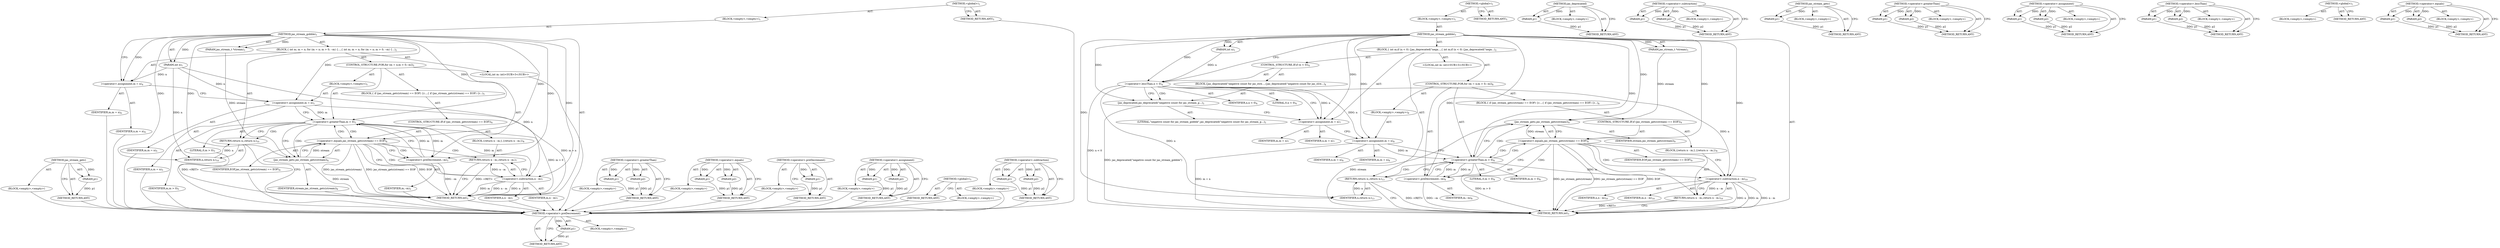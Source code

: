 digraph "&lt;operator&gt;.equals" {
vulnerable_77 [label=<(METHOD,jas_stream_getc)>];
vulnerable_78 [label=<(PARAM,p1)>];
vulnerable_79 [label=<(BLOCK,&lt;empty&gt;,&lt;empty&gt;)>];
vulnerable_80 [label=<(METHOD_RETURN,ANY)>];
vulnerable_6 [label=<(METHOD,&lt;global&gt;)<SUB>1</SUB>>];
vulnerable_7 [label=<(BLOCK,&lt;empty&gt;,&lt;empty&gt;)<SUB>1</SUB>>];
vulnerable_8 [label=<(METHOD,jas_stream_gobble)<SUB>1</SUB>>];
vulnerable_9 [label=<(PARAM,jas_stream_t *stream)<SUB>1</SUB>>];
vulnerable_10 [label=<(PARAM,int n)<SUB>1</SUB>>];
vulnerable_11 [label=<(BLOCK,{
 	int m;
 	m = n;
 	for (m = n; m &gt; 0; --m) {...,{
 	int m;
 	m = n;
 	for (m = n; m &gt; 0; --m) {...)<SUB>2</SUB>>];
vulnerable_12 [label="<(LOCAL,int m: int)<SUB>3</SUB>>"];
vulnerable_13 [label=<(&lt;operator&gt;.assignment,m = n)<SUB>4</SUB>>];
vulnerable_14 [label=<(IDENTIFIER,m,m = n)<SUB>4</SUB>>];
vulnerable_15 [label=<(IDENTIFIER,n,m = n)<SUB>4</SUB>>];
vulnerable_16 [label=<(CONTROL_STRUCTURE,FOR,for (m = n;m &gt; 0;--m))<SUB>5</SUB>>];
vulnerable_17 [label=<(BLOCK,&lt;empty&gt;,&lt;empty&gt;)<SUB>5</SUB>>];
vulnerable_18 [label=<(&lt;operator&gt;.assignment,m = n)<SUB>5</SUB>>];
vulnerable_19 [label=<(IDENTIFIER,m,m = n)<SUB>5</SUB>>];
vulnerable_20 [label=<(IDENTIFIER,n,m = n)<SUB>5</SUB>>];
vulnerable_21 [label=<(&lt;operator&gt;.greaterThan,m &gt; 0)<SUB>5</SUB>>];
vulnerable_22 [label=<(IDENTIFIER,m,m &gt; 0)<SUB>5</SUB>>];
vulnerable_23 [label=<(LITERAL,0,m &gt; 0)<SUB>5</SUB>>];
vulnerable_24 [label=<(&lt;operator&gt;.preDecrement,--m)<SUB>5</SUB>>];
vulnerable_25 [label=<(IDENTIFIER,m,--m)<SUB>5</SUB>>];
vulnerable_26 [label=<(BLOCK,{
 		if (jas_stream_getc(stream) == EOF) {
			r...,{
 		if (jas_stream_getc(stream) == EOF) {
			r...)<SUB>5</SUB>>];
vulnerable_27 [label=<(CONTROL_STRUCTURE,IF,if (jas_stream_getc(stream) == EOF))<SUB>6</SUB>>];
vulnerable_28 [label=<(&lt;operator&gt;.equals,jas_stream_getc(stream) == EOF)<SUB>6</SUB>>];
vulnerable_29 [label=<(jas_stream_getc,jas_stream_getc(stream))<SUB>6</SUB>>];
vulnerable_30 [label=<(IDENTIFIER,stream,jas_stream_getc(stream))<SUB>6</SUB>>];
vulnerable_31 [label=<(IDENTIFIER,EOF,jas_stream_getc(stream) == EOF)<SUB>6</SUB>>];
vulnerable_32 [label=<(BLOCK,{
			return n - m;
		},{
			return n - m;
		})<SUB>6</SUB>>];
vulnerable_33 [label=<(RETURN,return n - m;,return n - m;)<SUB>7</SUB>>];
vulnerable_34 [label=<(&lt;operator&gt;.subtraction,n - m)<SUB>7</SUB>>];
vulnerable_35 [label=<(IDENTIFIER,n,n - m)<SUB>7</SUB>>];
vulnerable_36 [label=<(IDENTIFIER,m,n - m)<SUB>7</SUB>>];
vulnerable_37 [label=<(RETURN,return n;,return n;)<SUB>10</SUB>>];
vulnerable_38 [label=<(IDENTIFIER,n,return n;)<SUB>10</SUB>>];
vulnerable_39 [label=<(METHOD_RETURN,int)<SUB>1</SUB>>];
vulnerable_41 [label=<(METHOD_RETURN,ANY)<SUB>1</SUB>>];
vulnerable_63 [label=<(METHOD,&lt;operator&gt;.greaterThan)>];
vulnerable_64 [label=<(PARAM,p1)>];
vulnerable_65 [label=<(PARAM,p2)>];
vulnerable_66 [label=<(BLOCK,&lt;empty&gt;,&lt;empty&gt;)>];
vulnerable_67 [label=<(METHOD_RETURN,ANY)>];
vulnerable_72 [label=<(METHOD,&lt;operator&gt;.equals)>];
vulnerable_73 [label=<(PARAM,p1)>];
vulnerable_74 [label=<(PARAM,p2)>];
vulnerable_75 [label=<(BLOCK,&lt;empty&gt;,&lt;empty&gt;)>];
vulnerable_76 [label=<(METHOD_RETURN,ANY)>];
vulnerable_68 [label=<(METHOD,&lt;operator&gt;.preDecrement)>];
vulnerable_69 [label=<(PARAM,p1)>];
vulnerable_70 [label=<(BLOCK,&lt;empty&gt;,&lt;empty&gt;)>];
vulnerable_71 [label=<(METHOD_RETURN,ANY)>];
vulnerable_58 [label=<(METHOD,&lt;operator&gt;.assignment)>];
vulnerable_59 [label=<(PARAM,p1)>];
vulnerable_60 [label=<(PARAM,p2)>];
vulnerable_61 [label=<(BLOCK,&lt;empty&gt;,&lt;empty&gt;)>];
vulnerable_62 [label=<(METHOD_RETURN,ANY)>];
vulnerable_52 [label=<(METHOD,&lt;global&gt;)<SUB>1</SUB>>];
vulnerable_53 [label=<(BLOCK,&lt;empty&gt;,&lt;empty&gt;)>];
vulnerable_54 [label=<(METHOD_RETURN,ANY)>];
vulnerable_81 [label=<(METHOD,&lt;operator&gt;.subtraction)>];
vulnerable_82 [label=<(PARAM,p1)>];
vulnerable_83 [label=<(PARAM,p2)>];
vulnerable_84 [label=<(BLOCK,&lt;empty&gt;,&lt;empty&gt;)>];
vulnerable_85 [label=<(METHOD_RETURN,ANY)>];
fixed_86 [label=<(METHOD,&lt;operator&gt;.preDecrement)>];
fixed_87 [label=<(PARAM,p1)>];
fixed_88 [label=<(BLOCK,&lt;empty&gt;,&lt;empty&gt;)>];
fixed_89 [label=<(METHOD_RETURN,ANY)>];
fixed_6 [label=<(METHOD,&lt;global&gt;)<SUB>1</SUB>>];
fixed_7 [label=<(BLOCK,&lt;empty&gt;,&lt;empty&gt;)<SUB>1</SUB>>];
fixed_8 [label=<(METHOD,jas_stream_gobble)<SUB>1</SUB>>];
fixed_9 [label=<(PARAM,jas_stream_t *stream)<SUB>1</SUB>>];
fixed_10 [label=<(PARAM,int n)<SUB>1</SUB>>];
fixed_11 [label=<(BLOCK,{
 	int m;
	if (n &lt; 0) {
		jas_deprecated(&quot;nega...,{
 	int m;
	if (n &lt; 0) {
		jas_deprecated(&quot;nega...)<SUB>2</SUB>>];
fixed_12 [label="<(LOCAL,int m: int)<SUB>3</SUB>>"];
fixed_13 [label=<(CONTROL_STRUCTURE,IF,if (n &lt; 0))<SUB>4</SUB>>];
fixed_14 [label=<(&lt;operator&gt;.lessThan,n &lt; 0)<SUB>4</SUB>>];
fixed_15 [label=<(IDENTIFIER,n,n &lt; 0)<SUB>4</SUB>>];
fixed_16 [label=<(LITERAL,0,n &lt; 0)<SUB>4</SUB>>];
fixed_17 [label=<(BLOCK,{
		jas_deprecated(&quot;negative count for jas_stre...,{
		jas_deprecated(&quot;negative count for jas_stre...)<SUB>4</SUB>>];
fixed_18 [label=<(jas_deprecated,jas_deprecated(&quot;negative count for jas_stream_g...)<SUB>5</SUB>>];
fixed_19 [label=<(LITERAL,&quot;negative count for jas_stream_gobble&quot;,jas_deprecated(&quot;negative count for jas_stream_g...)<SUB>5</SUB>>];
fixed_20 [label=<(&lt;operator&gt;.assignment,m = n)<SUB>7</SUB>>];
fixed_21 [label=<(IDENTIFIER,m,m = n)<SUB>7</SUB>>];
fixed_22 [label=<(IDENTIFIER,n,m = n)<SUB>7</SUB>>];
fixed_23 [label=<(CONTROL_STRUCTURE,FOR,for (m = n;m &gt; 0;--m))<SUB>8</SUB>>];
fixed_24 [label=<(BLOCK,&lt;empty&gt;,&lt;empty&gt;)<SUB>8</SUB>>];
fixed_25 [label=<(&lt;operator&gt;.assignment,m = n)<SUB>8</SUB>>];
fixed_26 [label=<(IDENTIFIER,m,m = n)<SUB>8</SUB>>];
fixed_27 [label=<(IDENTIFIER,n,m = n)<SUB>8</SUB>>];
fixed_28 [label=<(&lt;operator&gt;.greaterThan,m &gt; 0)<SUB>8</SUB>>];
fixed_29 [label=<(IDENTIFIER,m,m &gt; 0)<SUB>8</SUB>>];
fixed_30 [label=<(LITERAL,0,m &gt; 0)<SUB>8</SUB>>];
fixed_31 [label=<(&lt;operator&gt;.preDecrement,--m)<SUB>8</SUB>>];
fixed_32 [label=<(IDENTIFIER,m,--m)<SUB>8</SUB>>];
fixed_33 [label=<(BLOCK,{
 		if (jas_stream_getc(stream) == EOF) {
			r...,{
 		if (jas_stream_getc(stream) == EOF) {
			r...)<SUB>8</SUB>>];
fixed_34 [label=<(CONTROL_STRUCTURE,IF,if (jas_stream_getc(stream) == EOF))<SUB>9</SUB>>];
fixed_35 [label=<(&lt;operator&gt;.equals,jas_stream_getc(stream) == EOF)<SUB>9</SUB>>];
fixed_36 [label=<(jas_stream_getc,jas_stream_getc(stream))<SUB>9</SUB>>];
fixed_37 [label=<(IDENTIFIER,stream,jas_stream_getc(stream))<SUB>9</SUB>>];
fixed_38 [label=<(IDENTIFIER,EOF,jas_stream_getc(stream) == EOF)<SUB>9</SUB>>];
fixed_39 [label=<(BLOCK,{
			return n - m;
		},{
			return n - m;
		})<SUB>9</SUB>>];
fixed_40 [label=<(RETURN,return n - m;,return n - m;)<SUB>10</SUB>>];
fixed_41 [label=<(&lt;operator&gt;.subtraction,n - m)<SUB>10</SUB>>];
fixed_42 [label=<(IDENTIFIER,n,n - m)<SUB>10</SUB>>];
fixed_43 [label=<(IDENTIFIER,m,n - m)<SUB>10</SUB>>];
fixed_44 [label=<(RETURN,return n;,return n;)<SUB>13</SUB>>];
fixed_45 [label=<(IDENTIFIER,n,return n;)<SUB>13</SUB>>];
fixed_46 [label=<(METHOD_RETURN,int)<SUB>1</SUB>>];
fixed_48 [label=<(METHOD_RETURN,ANY)<SUB>1</SUB>>];
fixed_72 [label=<(METHOD,jas_deprecated)>];
fixed_73 [label=<(PARAM,p1)>];
fixed_74 [label=<(BLOCK,&lt;empty&gt;,&lt;empty&gt;)>];
fixed_75 [label=<(METHOD_RETURN,ANY)>];
fixed_99 [label=<(METHOD,&lt;operator&gt;.subtraction)>];
fixed_100 [label=<(PARAM,p1)>];
fixed_101 [label=<(PARAM,p2)>];
fixed_102 [label=<(BLOCK,&lt;empty&gt;,&lt;empty&gt;)>];
fixed_103 [label=<(METHOD_RETURN,ANY)>];
fixed_95 [label=<(METHOD,jas_stream_getc)>];
fixed_96 [label=<(PARAM,p1)>];
fixed_97 [label=<(BLOCK,&lt;empty&gt;,&lt;empty&gt;)>];
fixed_98 [label=<(METHOD_RETURN,ANY)>];
fixed_81 [label=<(METHOD,&lt;operator&gt;.greaterThan)>];
fixed_82 [label=<(PARAM,p1)>];
fixed_83 [label=<(PARAM,p2)>];
fixed_84 [label=<(BLOCK,&lt;empty&gt;,&lt;empty&gt;)>];
fixed_85 [label=<(METHOD_RETURN,ANY)>];
fixed_76 [label=<(METHOD,&lt;operator&gt;.assignment)>];
fixed_77 [label=<(PARAM,p1)>];
fixed_78 [label=<(PARAM,p2)>];
fixed_79 [label=<(BLOCK,&lt;empty&gt;,&lt;empty&gt;)>];
fixed_80 [label=<(METHOD_RETURN,ANY)>];
fixed_67 [label=<(METHOD,&lt;operator&gt;.lessThan)>];
fixed_68 [label=<(PARAM,p1)>];
fixed_69 [label=<(PARAM,p2)>];
fixed_70 [label=<(BLOCK,&lt;empty&gt;,&lt;empty&gt;)>];
fixed_71 [label=<(METHOD_RETURN,ANY)>];
fixed_61 [label=<(METHOD,&lt;global&gt;)<SUB>1</SUB>>];
fixed_62 [label=<(BLOCK,&lt;empty&gt;,&lt;empty&gt;)>];
fixed_63 [label=<(METHOD_RETURN,ANY)>];
fixed_90 [label=<(METHOD,&lt;operator&gt;.equals)>];
fixed_91 [label=<(PARAM,p1)>];
fixed_92 [label=<(PARAM,p2)>];
fixed_93 [label=<(BLOCK,&lt;empty&gt;,&lt;empty&gt;)>];
fixed_94 [label=<(METHOD_RETURN,ANY)>];
vulnerable_77 -> vulnerable_78  [key=0, label="AST: "];
vulnerable_77 -> vulnerable_78  [key=1, label="DDG: "];
vulnerable_77 -> vulnerable_79  [key=0, label="AST: "];
vulnerable_77 -> vulnerable_80  [key=0, label="AST: "];
vulnerable_77 -> vulnerable_80  [key=1, label="CFG: "];
vulnerable_78 -> vulnerable_80  [key=0, label="DDG: p1"];
vulnerable_79 -> fixed_86  [key=0];
vulnerable_80 -> fixed_86  [key=0];
vulnerable_6 -> vulnerable_7  [key=0, label="AST: "];
vulnerable_6 -> vulnerable_41  [key=0, label="AST: "];
vulnerable_6 -> vulnerable_41  [key=1, label="CFG: "];
vulnerable_7 -> vulnerable_8  [key=0, label="AST: "];
vulnerable_8 -> vulnerable_9  [key=0, label="AST: "];
vulnerable_8 -> vulnerable_9  [key=1, label="DDG: "];
vulnerable_8 -> vulnerable_10  [key=0, label="AST: "];
vulnerable_8 -> vulnerable_10  [key=1, label="DDG: "];
vulnerable_8 -> vulnerable_11  [key=0, label="AST: "];
vulnerable_8 -> vulnerable_39  [key=0, label="AST: "];
vulnerable_8 -> vulnerable_13  [key=0, label="CFG: "];
vulnerable_8 -> vulnerable_13  [key=1, label="DDG: "];
vulnerable_8 -> vulnerable_38  [key=0, label="DDG: "];
vulnerable_8 -> vulnerable_18  [key=0, label="DDG: "];
vulnerable_8 -> vulnerable_21  [key=0, label="DDG: "];
vulnerable_8 -> vulnerable_24  [key=0, label="DDG: "];
vulnerable_8 -> vulnerable_28  [key=0, label="DDG: "];
vulnerable_8 -> vulnerable_29  [key=0, label="DDG: "];
vulnerable_8 -> vulnerable_34  [key=0, label="DDG: "];
vulnerable_9 -> vulnerable_29  [key=0, label="DDG: stream"];
vulnerable_10 -> vulnerable_13  [key=0, label="DDG: n"];
vulnerable_10 -> vulnerable_38  [key=0, label="DDG: n"];
vulnerable_10 -> vulnerable_18  [key=0, label="DDG: n"];
vulnerable_10 -> vulnerable_34  [key=0, label="DDG: n"];
vulnerable_11 -> vulnerable_12  [key=0, label="AST: "];
vulnerable_11 -> vulnerable_13  [key=0, label="AST: "];
vulnerable_11 -> vulnerable_16  [key=0, label="AST: "];
vulnerable_11 -> vulnerable_37  [key=0, label="AST: "];
vulnerable_12 -> fixed_86  [key=0];
vulnerable_13 -> vulnerable_14  [key=0, label="AST: "];
vulnerable_13 -> vulnerable_15  [key=0, label="AST: "];
vulnerable_13 -> vulnerable_18  [key=0, label="CFG: "];
vulnerable_14 -> fixed_86  [key=0];
vulnerable_15 -> fixed_86  [key=0];
vulnerable_16 -> vulnerable_17  [key=0, label="AST: "];
vulnerable_16 -> vulnerable_21  [key=0, label="AST: "];
vulnerable_16 -> vulnerable_24  [key=0, label="AST: "];
vulnerable_16 -> vulnerable_26  [key=0, label="AST: "];
vulnerable_17 -> vulnerable_18  [key=0, label="AST: "];
vulnerable_18 -> vulnerable_19  [key=0, label="AST: "];
vulnerable_18 -> vulnerable_20  [key=0, label="AST: "];
vulnerable_18 -> vulnerable_21  [key=0, label="CFG: "];
vulnerable_18 -> vulnerable_21  [key=1, label="DDG: m"];
vulnerable_18 -> vulnerable_39  [key=0, label="DDG: m = n"];
vulnerable_19 -> fixed_86  [key=0];
vulnerable_20 -> fixed_86  [key=0];
vulnerable_21 -> vulnerable_22  [key=0, label="AST: "];
vulnerable_21 -> vulnerable_23  [key=0, label="AST: "];
vulnerable_21 -> vulnerable_29  [key=0, label="CFG: "];
vulnerable_21 -> vulnerable_29  [key=1, label="CDG: "];
vulnerable_21 -> vulnerable_37  [key=0, label="CFG: "];
vulnerable_21 -> vulnerable_37  [key=1, label="CDG: "];
vulnerable_21 -> vulnerable_39  [key=0, label="DDG: m &gt; 0"];
vulnerable_21 -> vulnerable_24  [key=0, label="DDG: m"];
vulnerable_21 -> vulnerable_34  [key=0, label="DDG: m"];
vulnerable_21 -> vulnerable_28  [key=0, label="CDG: "];
vulnerable_22 -> fixed_86  [key=0];
vulnerable_23 -> fixed_86  [key=0];
vulnerable_24 -> vulnerable_25  [key=0, label="AST: "];
vulnerable_24 -> vulnerable_21  [key=0, label="CFG: "];
vulnerable_24 -> vulnerable_21  [key=1, label="DDG: m"];
vulnerable_24 -> vulnerable_39  [key=0, label="DDG: --m"];
vulnerable_25 -> fixed_86  [key=0];
vulnerable_26 -> vulnerable_27  [key=0, label="AST: "];
vulnerable_27 -> vulnerable_28  [key=0, label="AST: "];
vulnerable_27 -> vulnerable_32  [key=0, label="AST: "];
vulnerable_28 -> vulnerable_29  [key=0, label="AST: "];
vulnerable_28 -> vulnerable_31  [key=0, label="AST: "];
vulnerable_28 -> vulnerable_34  [key=0, label="CFG: "];
vulnerable_28 -> vulnerable_34  [key=1, label="CDG: "];
vulnerable_28 -> vulnerable_24  [key=0, label="CFG: "];
vulnerable_28 -> vulnerable_24  [key=1, label="CDG: "];
vulnerable_28 -> vulnerable_39  [key=0, label="DDG: jas_stream_getc(stream)"];
vulnerable_28 -> vulnerable_39  [key=1, label="DDG: jas_stream_getc(stream) == EOF"];
vulnerable_28 -> vulnerable_39  [key=2, label="DDG: EOF"];
vulnerable_28 -> vulnerable_21  [key=0, label="CDG: "];
vulnerable_28 -> vulnerable_33  [key=0, label="CDG: "];
vulnerable_29 -> vulnerable_30  [key=0, label="AST: "];
vulnerable_29 -> vulnerable_28  [key=0, label="CFG: "];
vulnerable_29 -> vulnerable_28  [key=1, label="DDG: stream"];
vulnerable_29 -> vulnerable_39  [key=0, label="DDG: stream"];
vulnerable_30 -> fixed_86  [key=0];
vulnerable_31 -> fixed_86  [key=0];
vulnerable_32 -> vulnerable_33  [key=0, label="AST: "];
vulnerable_33 -> vulnerable_34  [key=0, label="AST: "];
vulnerable_33 -> vulnerable_39  [key=0, label="CFG: "];
vulnerable_33 -> vulnerable_39  [key=1, label="DDG: &lt;RET&gt;"];
vulnerable_34 -> vulnerable_35  [key=0, label="AST: "];
vulnerable_34 -> vulnerable_36  [key=0, label="AST: "];
vulnerable_34 -> vulnerable_33  [key=0, label="CFG: "];
vulnerable_34 -> vulnerable_33  [key=1, label="DDG: n - m"];
vulnerable_34 -> vulnerable_39  [key=0, label="DDG: n"];
vulnerable_34 -> vulnerable_39  [key=1, label="DDG: m"];
vulnerable_34 -> vulnerable_39  [key=2, label="DDG: n - m"];
vulnerable_35 -> fixed_86  [key=0];
vulnerable_36 -> fixed_86  [key=0];
vulnerable_37 -> vulnerable_38  [key=0, label="AST: "];
vulnerable_37 -> vulnerable_39  [key=0, label="CFG: "];
vulnerable_37 -> vulnerable_39  [key=1, label="DDG: &lt;RET&gt;"];
vulnerable_38 -> vulnerable_37  [key=0, label="DDG: n"];
vulnerable_39 -> fixed_86  [key=0];
vulnerable_41 -> fixed_86  [key=0];
vulnerable_63 -> vulnerable_64  [key=0, label="AST: "];
vulnerable_63 -> vulnerable_64  [key=1, label="DDG: "];
vulnerable_63 -> vulnerable_66  [key=0, label="AST: "];
vulnerable_63 -> vulnerable_65  [key=0, label="AST: "];
vulnerable_63 -> vulnerable_65  [key=1, label="DDG: "];
vulnerable_63 -> vulnerable_67  [key=0, label="AST: "];
vulnerable_63 -> vulnerable_67  [key=1, label="CFG: "];
vulnerable_64 -> vulnerable_67  [key=0, label="DDG: p1"];
vulnerable_65 -> vulnerable_67  [key=0, label="DDG: p2"];
vulnerable_66 -> fixed_86  [key=0];
vulnerable_67 -> fixed_86  [key=0];
vulnerable_72 -> vulnerable_73  [key=0, label="AST: "];
vulnerable_72 -> vulnerable_73  [key=1, label="DDG: "];
vulnerable_72 -> vulnerable_75  [key=0, label="AST: "];
vulnerable_72 -> vulnerable_74  [key=0, label="AST: "];
vulnerable_72 -> vulnerable_74  [key=1, label="DDG: "];
vulnerable_72 -> vulnerable_76  [key=0, label="AST: "];
vulnerable_72 -> vulnerable_76  [key=1, label="CFG: "];
vulnerable_73 -> vulnerable_76  [key=0, label="DDG: p1"];
vulnerable_74 -> vulnerable_76  [key=0, label="DDG: p2"];
vulnerable_75 -> fixed_86  [key=0];
vulnerable_76 -> fixed_86  [key=0];
vulnerable_68 -> vulnerable_69  [key=0, label="AST: "];
vulnerable_68 -> vulnerable_69  [key=1, label="DDG: "];
vulnerable_68 -> vulnerable_70  [key=0, label="AST: "];
vulnerable_68 -> vulnerable_71  [key=0, label="AST: "];
vulnerable_68 -> vulnerable_71  [key=1, label="CFG: "];
vulnerable_69 -> vulnerable_71  [key=0, label="DDG: p1"];
vulnerable_70 -> fixed_86  [key=0];
vulnerable_71 -> fixed_86  [key=0];
vulnerable_58 -> vulnerable_59  [key=0, label="AST: "];
vulnerable_58 -> vulnerable_59  [key=1, label="DDG: "];
vulnerable_58 -> vulnerable_61  [key=0, label="AST: "];
vulnerable_58 -> vulnerable_60  [key=0, label="AST: "];
vulnerable_58 -> vulnerable_60  [key=1, label="DDG: "];
vulnerable_58 -> vulnerable_62  [key=0, label="AST: "];
vulnerable_58 -> vulnerable_62  [key=1, label="CFG: "];
vulnerable_59 -> vulnerable_62  [key=0, label="DDG: p1"];
vulnerable_60 -> vulnerable_62  [key=0, label="DDG: p2"];
vulnerable_61 -> fixed_86  [key=0];
vulnerable_62 -> fixed_86  [key=0];
vulnerable_52 -> vulnerable_53  [key=0, label="AST: "];
vulnerable_52 -> vulnerable_54  [key=0, label="AST: "];
vulnerable_52 -> vulnerable_54  [key=1, label="CFG: "];
vulnerable_53 -> fixed_86  [key=0];
vulnerable_54 -> fixed_86  [key=0];
vulnerable_81 -> vulnerable_82  [key=0, label="AST: "];
vulnerable_81 -> vulnerable_82  [key=1, label="DDG: "];
vulnerable_81 -> vulnerable_84  [key=0, label="AST: "];
vulnerable_81 -> vulnerable_83  [key=0, label="AST: "];
vulnerable_81 -> vulnerable_83  [key=1, label="DDG: "];
vulnerable_81 -> vulnerable_85  [key=0, label="AST: "];
vulnerable_81 -> vulnerable_85  [key=1, label="CFG: "];
vulnerable_82 -> vulnerable_85  [key=0, label="DDG: p1"];
vulnerable_83 -> vulnerable_85  [key=0, label="DDG: p2"];
vulnerable_84 -> fixed_86  [key=0];
vulnerable_85 -> fixed_86  [key=0];
fixed_86 -> fixed_87  [key=0, label="AST: "];
fixed_86 -> fixed_87  [key=1, label="DDG: "];
fixed_86 -> fixed_88  [key=0, label="AST: "];
fixed_86 -> fixed_89  [key=0, label="AST: "];
fixed_86 -> fixed_89  [key=1, label="CFG: "];
fixed_87 -> fixed_89  [key=0, label="DDG: p1"];
fixed_6 -> fixed_7  [key=0, label="AST: "];
fixed_6 -> fixed_48  [key=0, label="AST: "];
fixed_6 -> fixed_48  [key=1, label="CFG: "];
fixed_7 -> fixed_8  [key=0, label="AST: "];
fixed_8 -> fixed_9  [key=0, label="AST: "];
fixed_8 -> fixed_9  [key=1, label="DDG: "];
fixed_8 -> fixed_10  [key=0, label="AST: "];
fixed_8 -> fixed_10  [key=1, label="DDG: "];
fixed_8 -> fixed_11  [key=0, label="AST: "];
fixed_8 -> fixed_46  [key=0, label="AST: "];
fixed_8 -> fixed_14  [key=0, label="CFG: "];
fixed_8 -> fixed_14  [key=1, label="DDG: "];
fixed_8 -> fixed_20  [key=0, label="DDG: "];
fixed_8 -> fixed_45  [key=0, label="DDG: "];
fixed_8 -> fixed_25  [key=0, label="DDG: "];
fixed_8 -> fixed_28  [key=0, label="DDG: "];
fixed_8 -> fixed_31  [key=0, label="DDG: "];
fixed_8 -> fixed_18  [key=0, label="DDG: "];
fixed_8 -> fixed_35  [key=0, label="DDG: "];
fixed_8 -> fixed_36  [key=0, label="DDG: "];
fixed_8 -> fixed_41  [key=0, label="DDG: "];
fixed_9 -> fixed_36  [key=0, label="DDG: stream"];
fixed_10 -> fixed_14  [key=0, label="DDG: n"];
fixed_11 -> fixed_12  [key=0, label="AST: "];
fixed_11 -> fixed_13  [key=0, label="AST: "];
fixed_11 -> fixed_20  [key=0, label="AST: "];
fixed_11 -> fixed_23  [key=0, label="AST: "];
fixed_11 -> fixed_44  [key=0, label="AST: "];
fixed_13 -> fixed_14  [key=0, label="AST: "];
fixed_13 -> fixed_17  [key=0, label="AST: "];
fixed_14 -> fixed_15  [key=0, label="AST: "];
fixed_14 -> fixed_16  [key=0, label="AST: "];
fixed_14 -> fixed_18  [key=0, label="CFG: "];
fixed_14 -> fixed_18  [key=1, label="CDG: "];
fixed_14 -> fixed_20  [key=0, label="CFG: "];
fixed_14 -> fixed_20  [key=1, label="DDG: n"];
fixed_14 -> fixed_46  [key=0, label="DDG: n &lt; 0"];
fixed_14 -> fixed_45  [key=0, label="DDG: n"];
fixed_14 -> fixed_25  [key=0, label="DDG: n"];
fixed_14 -> fixed_41  [key=0, label="DDG: n"];
fixed_17 -> fixed_18  [key=0, label="AST: "];
fixed_18 -> fixed_19  [key=0, label="AST: "];
fixed_18 -> fixed_20  [key=0, label="CFG: "];
fixed_18 -> fixed_46  [key=0, label="DDG: jas_deprecated(&quot;negative count for jas_stream_gobble&quot;)"];
fixed_20 -> fixed_21  [key=0, label="AST: "];
fixed_20 -> fixed_22  [key=0, label="AST: "];
fixed_20 -> fixed_25  [key=0, label="CFG: "];
fixed_23 -> fixed_24  [key=0, label="AST: "];
fixed_23 -> fixed_28  [key=0, label="AST: "];
fixed_23 -> fixed_31  [key=0, label="AST: "];
fixed_23 -> fixed_33  [key=0, label="AST: "];
fixed_24 -> fixed_25  [key=0, label="AST: "];
fixed_25 -> fixed_26  [key=0, label="AST: "];
fixed_25 -> fixed_27  [key=0, label="AST: "];
fixed_25 -> fixed_28  [key=0, label="CFG: "];
fixed_25 -> fixed_28  [key=1, label="DDG: m"];
fixed_25 -> fixed_46  [key=0, label="DDG: m = n"];
fixed_28 -> fixed_29  [key=0, label="AST: "];
fixed_28 -> fixed_30  [key=0, label="AST: "];
fixed_28 -> fixed_36  [key=0, label="CFG: "];
fixed_28 -> fixed_36  [key=1, label="CDG: "];
fixed_28 -> fixed_44  [key=0, label="CFG: "];
fixed_28 -> fixed_44  [key=1, label="CDG: "];
fixed_28 -> fixed_46  [key=0, label="DDG: m &gt; 0"];
fixed_28 -> fixed_31  [key=0, label="DDG: m"];
fixed_28 -> fixed_41  [key=0, label="DDG: m"];
fixed_28 -> fixed_35  [key=0, label="CDG: "];
fixed_31 -> fixed_32  [key=0, label="AST: "];
fixed_31 -> fixed_28  [key=0, label="CFG: "];
fixed_31 -> fixed_28  [key=1, label="DDG: m"];
fixed_31 -> fixed_46  [key=0, label="DDG: --m"];
fixed_33 -> fixed_34  [key=0, label="AST: "];
fixed_34 -> fixed_35  [key=0, label="AST: "];
fixed_34 -> fixed_39  [key=0, label="AST: "];
fixed_35 -> fixed_36  [key=0, label="AST: "];
fixed_35 -> fixed_38  [key=0, label="AST: "];
fixed_35 -> fixed_41  [key=0, label="CFG: "];
fixed_35 -> fixed_41  [key=1, label="CDG: "];
fixed_35 -> fixed_31  [key=0, label="CFG: "];
fixed_35 -> fixed_31  [key=1, label="CDG: "];
fixed_35 -> fixed_46  [key=0, label="DDG: jas_stream_getc(stream)"];
fixed_35 -> fixed_46  [key=1, label="DDG: jas_stream_getc(stream) == EOF"];
fixed_35 -> fixed_46  [key=2, label="DDG: EOF"];
fixed_35 -> fixed_40  [key=0, label="CDG: "];
fixed_35 -> fixed_28  [key=0, label="CDG: "];
fixed_36 -> fixed_37  [key=0, label="AST: "];
fixed_36 -> fixed_35  [key=0, label="CFG: "];
fixed_36 -> fixed_35  [key=1, label="DDG: stream"];
fixed_36 -> fixed_46  [key=0, label="DDG: stream"];
fixed_39 -> fixed_40  [key=0, label="AST: "];
fixed_40 -> fixed_41  [key=0, label="AST: "];
fixed_40 -> fixed_46  [key=0, label="CFG: "];
fixed_40 -> fixed_46  [key=1, label="DDG: &lt;RET&gt;"];
fixed_41 -> fixed_42  [key=0, label="AST: "];
fixed_41 -> fixed_43  [key=0, label="AST: "];
fixed_41 -> fixed_40  [key=0, label="CFG: "];
fixed_41 -> fixed_40  [key=1, label="DDG: n - m"];
fixed_41 -> fixed_46  [key=0, label="DDG: n"];
fixed_41 -> fixed_46  [key=1, label="DDG: m"];
fixed_41 -> fixed_46  [key=2, label="DDG: n - m"];
fixed_44 -> fixed_45  [key=0, label="AST: "];
fixed_44 -> fixed_46  [key=0, label="CFG: "];
fixed_44 -> fixed_46  [key=1, label="DDG: &lt;RET&gt;"];
fixed_45 -> fixed_44  [key=0, label="DDG: n"];
fixed_72 -> fixed_73  [key=0, label="AST: "];
fixed_72 -> fixed_73  [key=1, label="DDG: "];
fixed_72 -> fixed_74  [key=0, label="AST: "];
fixed_72 -> fixed_75  [key=0, label="AST: "];
fixed_72 -> fixed_75  [key=1, label="CFG: "];
fixed_73 -> fixed_75  [key=0, label="DDG: p1"];
fixed_99 -> fixed_100  [key=0, label="AST: "];
fixed_99 -> fixed_100  [key=1, label="DDG: "];
fixed_99 -> fixed_102  [key=0, label="AST: "];
fixed_99 -> fixed_101  [key=0, label="AST: "];
fixed_99 -> fixed_101  [key=1, label="DDG: "];
fixed_99 -> fixed_103  [key=0, label="AST: "];
fixed_99 -> fixed_103  [key=1, label="CFG: "];
fixed_100 -> fixed_103  [key=0, label="DDG: p1"];
fixed_101 -> fixed_103  [key=0, label="DDG: p2"];
fixed_95 -> fixed_96  [key=0, label="AST: "];
fixed_95 -> fixed_96  [key=1, label="DDG: "];
fixed_95 -> fixed_97  [key=0, label="AST: "];
fixed_95 -> fixed_98  [key=0, label="AST: "];
fixed_95 -> fixed_98  [key=1, label="CFG: "];
fixed_96 -> fixed_98  [key=0, label="DDG: p1"];
fixed_81 -> fixed_82  [key=0, label="AST: "];
fixed_81 -> fixed_82  [key=1, label="DDG: "];
fixed_81 -> fixed_84  [key=0, label="AST: "];
fixed_81 -> fixed_83  [key=0, label="AST: "];
fixed_81 -> fixed_83  [key=1, label="DDG: "];
fixed_81 -> fixed_85  [key=0, label="AST: "];
fixed_81 -> fixed_85  [key=1, label="CFG: "];
fixed_82 -> fixed_85  [key=0, label="DDG: p1"];
fixed_83 -> fixed_85  [key=0, label="DDG: p2"];
fixed_76 -> fixed_77  [key=0, label="AST: "];
fixed_76 -> fixed_77  [key=1, label="DDG: "];
fixed_76 -> fixed_79  [key=0, label="AST: "];
fixed_76 -> fixed_78  [key=0, label="AST: "];
fixed_76 -> fixed_78  [key=1, label="DDG: "];
fixed_76 -> fixed_80  [key=0, label="AST: "];
fixed_76 -> fixed_80  [key=1, label="CFG: "];
fixed_77 -> fixed_80  [key=0, label="DDG: p1"];
fixed_78 -> fixed_80  [key=0, label="DDG: p2"];
fixed_67 -> fixed_68  [key=0, label="AST: "];
fixed_67 -> fixed_68  [key=1, label="DDG: "];
fixed_67 -> fixed_70  [key=0, label="AST: "];
fixed_67 -> fixed_69  [key=0, label="AST: "];
fixed_67 -> fixed_69  [key=1, label="DDG: "];
fixed_67 -> fixed_71  [key=0, label="AST: "];
fixed_67 -> fixed_71  [key=1, label="CFG: "];
fixed_68 -> fixed_71  [key=0, label="DDG: p1"];
fixed_69 -> fixed_71  [key=0, label="DDG: p2"];
fixed_61 -> fixed_62  [key=0, label="AST: "];
fixed_61 -> fixed_63  [key=0, label="AST: "];
fixed_61 -> fixed_63  [key=1, label="CFG: "];
fixed_90 -> fixed_91  [key=0, label="AST: "];
fixed_90 -> fixed_91  [key=1, label="DDG: "];
fixed_90 -> fixed_93  [key=0, label="AST: "];
fixed_90 -> fixed_92  [key=0, label="AST: "];
fixed_90 -> fixed_92  [key=1, label="DDG: "];
fixed_90 -> fixed_94  [key=0, label="AST: "];
fixed_90 -> fixed_94  [key=1, label="CFG: "];
fixed_91 -> fixed_94  [key=0, label="DDG: p1"];
fixed_92 -> fixed_94  [key=0, label="DDG: p2"];
}
